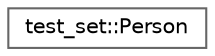 digraph "类继承关系图"
{
 // LATEX_PDF_SIZE
  bgcolor="transparent";
  edge [fontname=Helvetica,fontsize=10,labelfontname=Helvetica,labelfontsize=10];
  node [fontname=Helvetica,fontsize=10,shape=box,height=0.2,width=0.4];
  rankdir="LR";
  Node0 [id="Node000000",label="test_set::Person",height=0.2,width=0.4,color="grey40", fillcolor="white", style="filled",URL="$structtest__set_1_1_person.html",tooltip=" "];
}
